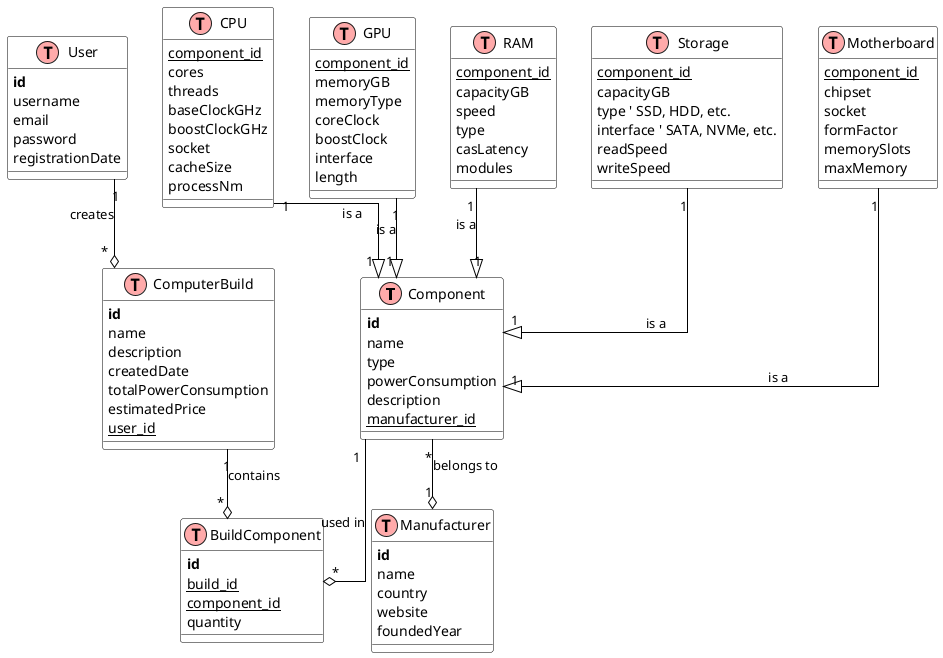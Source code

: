 @startuml

' Використання нотації Crow's Foot
!define table(x) class x << (T,#FFAAAA) >>
!define primary_key(x) <b>x</b>
!define foreign_key(x) <u>x</u>
!define column(x) x

' Стиль для зв'язків
skinparam linetype ortho
skinparam class {
  BackgroundColor White
  ArrowColor Black
  BorderColor Black
}

' Сутності
table(Component) {
  primary_key(id)
  column(name)
  column(type)
  column(powerConsumption)
  column(description)
  foreign_key(manufacturer_id)
}

table(Manufacturer) {
  primary_key(id)
  column(name)
  column(country)
  column(website)
  column(foundedYear)
}

table(CPU) {
  foreign_key(component_id)
  column(cores)
  column(threads)
  column(baseClockGHz)
  column(boostClockGHz)
  column(socket)
  column(cacheSize)
  column(processNm)
}

table(GPU) {
  foreign_key(component_id)
  column(memoryGB)
  column(memoryType)
  column(coreClock)
  column(boostClock)
  column(interface)
  column(length)
}

table(RAM) {
  foreign_key(component_id)
  column(capacityGB)
  column(speed)
  column(type)
  column(casLatency)
  column(modules)
}

table(Storage) {
  foreign_key(component_id)
  column(capacityGB)
  column(type) ' SSD, HDD, etc.
  column(interface) ' SATA, NVMe, etc.
  column(readSpeed)
  column(writeSpeed)
}

table(Motherboard) {
  foreign_key(component_id)
  column(chipset)
  column(socket)
  column(formFactor)
  column(memorySlots)
  column(maxMemory)
}

table(User) {
  primary_key(id)
  column(username)
  column(email)
  column(password)
  column(registrationDate)
}

table(ComputerBuild) {
  primary_key(id)
  column(name)
  column(description)
  column(createdDate)
  column(totalPowerConsumption)
  column(estimatedPrice)
  foreign_key(user_id)
}

table(BuildComponent) {
  primary_key(id)
  foreign_key(build_id)
  foreign_key(component_id)
  column(quantity)
}

' Зв'язки між таблицями з використанням нотації Crow's Foot
Component "*" --o "1" Manufacturer : belongs to
CPU "1" --|> "1" Component : is a
GPU "1" --|> "1" Component : is a
RAM "1" --|> "1" Component : is a
Storage "1" --|> "1" Component : is a
Motherboard "1" --|> "1" Component : is a

User "1" --o "*" ComputerBuild : creates
ComputerBuild "1" --o "*" BuildComponent : contains
Component "1" --o "*" BuildComponent : used in

@enduml